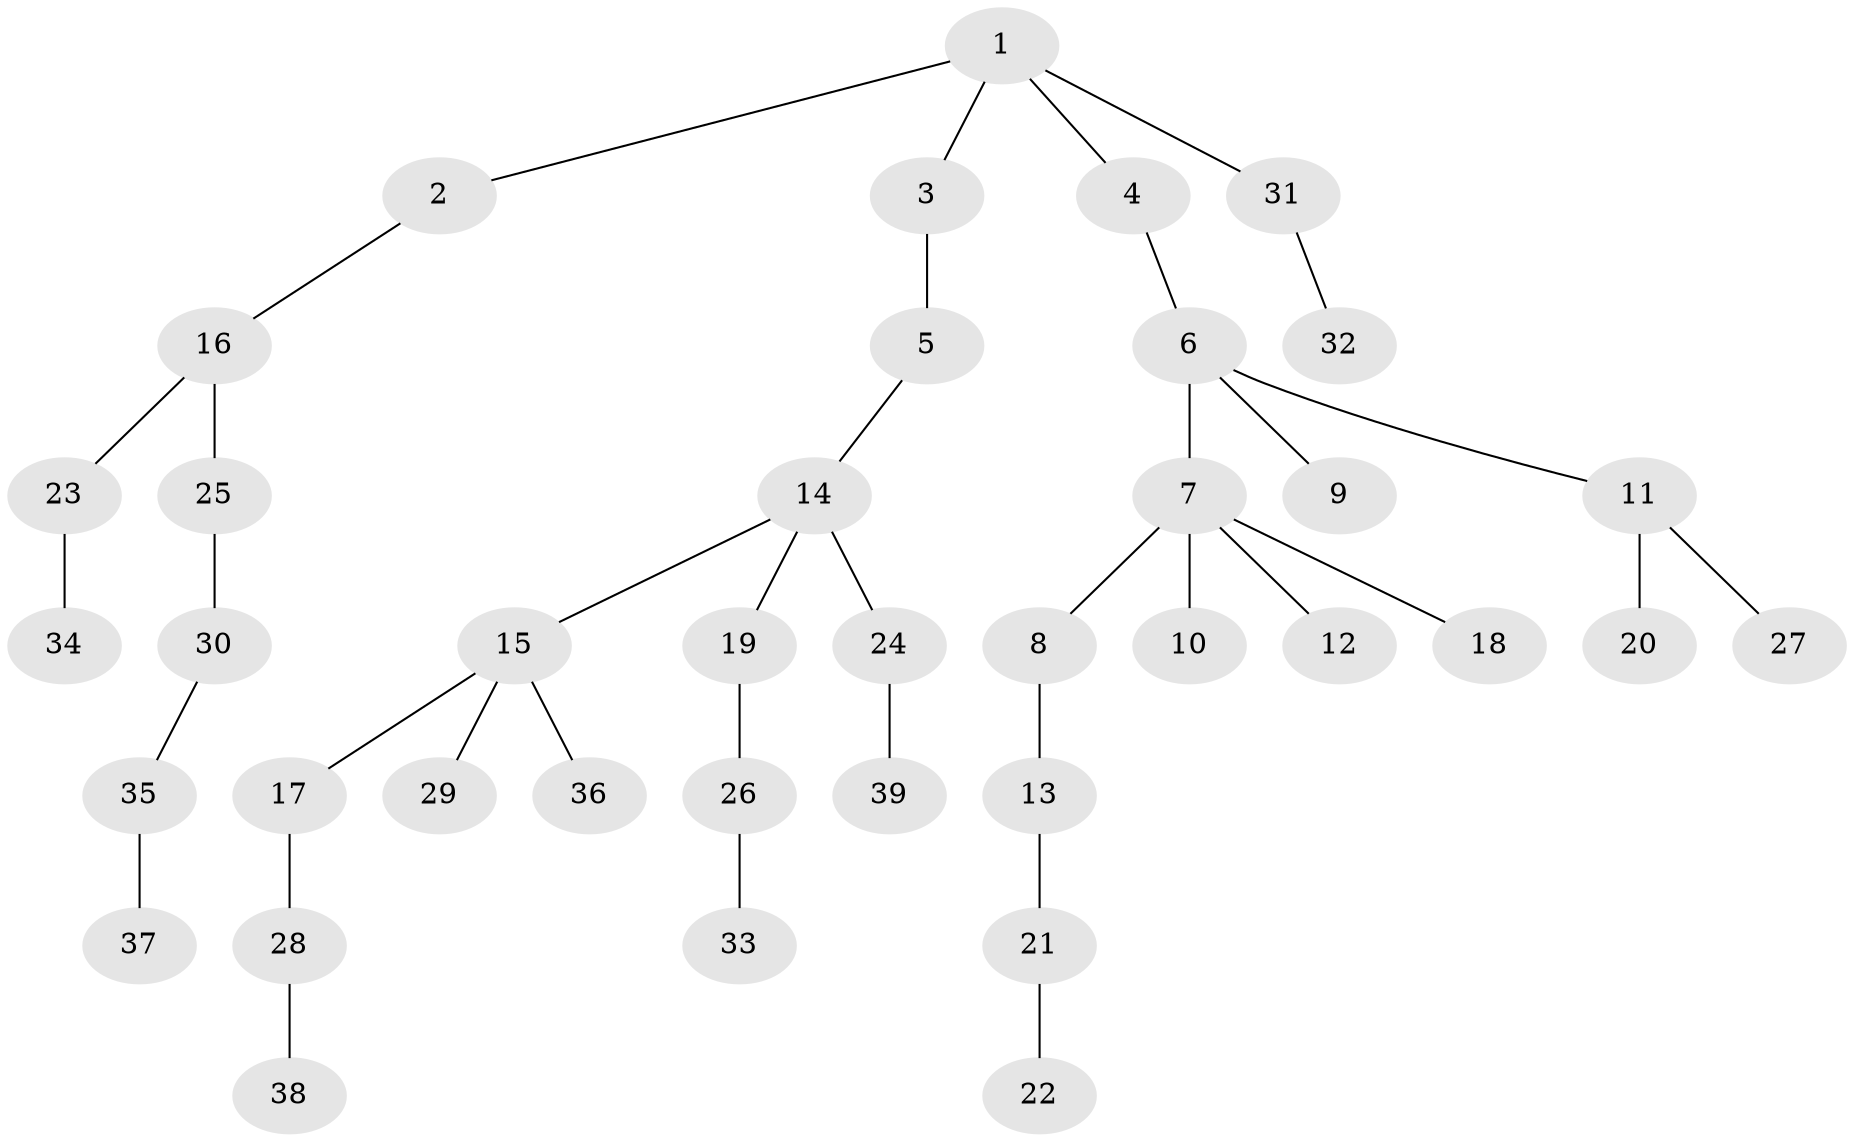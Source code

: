 // original degree distribution, {5: 0.03636363636363636, 2: 0.2909090909090909, 3: 0.16363636363636364, 4: 0.03636363636363636, 6: 0.01818181818181818, 1: 0.45454545454545453}
// Generated by graph-tools (version 1.1) at 2025/52/03/04/25 22:52:03]
// undirected, 39 vertices, 38 edges
graph export_dot {
  node [color=gray90,style=filled];
  1;
  2;
  3;
  4;
  5;
  6;
  7;
  8;
  9;
  10;
  11;
  12;
  13;
  14;
  15;
  16;
  17;
  18;
  19;
  20;
  21;
  22;
  23;
  24;
  25;
  26;
  27;
  28;
  29;
  30;
  31;
  32;
  33;
  34;
  35;
  36;
  37;
  38;
  39;
  1 -- 2 [weight=1.0];
  1 -- 3 [weight=1.0];
  1 -- 4 [weight=1.0];
  1 -- 31 [weight=1.0];
  2 -- 16 [weight=1.0];
  3 -- 5 [weight=1.0];
  4 -- 6 [weight=1.0];
  5 -- 14 [weight=1.0];
  6 -- 7 [weight=1.0];
  6 -- 9 [weight=1.0];
  6 -- 11 [weight=1.0];
  7 -- 8 [weight=1.0];
  7 -- 10 [weight=1.0];
  7 -- 12 [weight=1.0];
  7 -- 18 [weight=1.0];
  8 -- 13 [weight=1.0];
  11 -- 20 [weight=1.0];
  11 -- 27 [weight=1.0];
  13 -- 21 [weight=1.0];
  14 -- 15 [weight=1.0];
  14 -- 19 [weight=1.0];
  14 -- 24 [weight=1.0];
  15 -- 17 [weight=1.0];
  15 -- 29 [weight=1.0];
  15 -- 36 [weight=1.0];
  16 -- 23 [weight=1.0];
  16 -- 25 [weight=1.0];
  17 -- 28 [weight=1.0];
  19 -- 26 [weight=1.0];
  21 -- 22 [weight=1.0];
  23 -- 34 [weight=1.0];
  24 -- 39 [weight=1.0];
  25 -- 30 [weight=1.0];
  26 -- 33 [weight=1.0];
  28 -- 38 [weight=1.0];
  30 -- 35 [weight=1.0];
  31 -- 32 [weight=1.0];
  35 -- 37 [weight=1.0];
}
